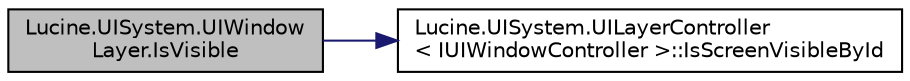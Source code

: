 digraph "Lucine.UISystem.UIWindowLayer.IsVisible"
{
 // LATEX_PDF_SIZE
  edge [fontname="Helvetica",fontsize="10",labelfontname="Helvetica",labelfontsize="10"];
  node [fontname="Helvetica",fontsize="10",shape=record];
  rankdir="LR";
  Node1 [label="Lucine.UISystem.UIWindow\lLayer.IsVisible",height=0.2,width=0.4,color="black", fillcolor="grey75", style="filled", fontcolor="black",tooltip="Return if the window is visible or not"];
  Node1 -> Node2 [color="midnightblue",fontsize="10",style="solid",fontname="Helvetica"];
  Node2 [label="Lucine.UISystem.UILayerController\l\< IUIWindowController \>::IsScreenVisibleById",height=0.2,width=0.4,color="black", fillcolor="white", style="filled",URL="$class_lucine_1_1_u_i_system_1_1_u_i_layer_controller.html#a2fa9cec1fab7f60b0e9223990fe51bb9",tooltip="Function that check if a screen is visible using the id"];
}
